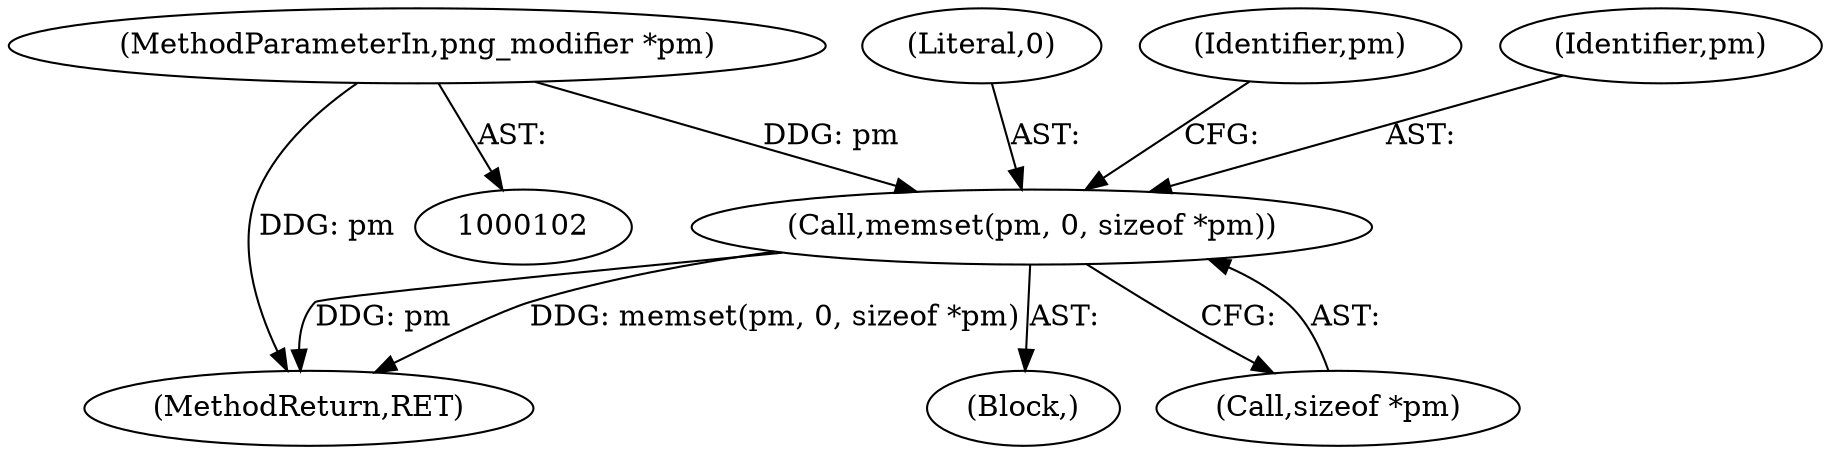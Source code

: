 digraph "0_Android_9d4853418ab2f754c2b63e091c29c5529b8b86ca_104@API" {
"1000105" [label="(Call,memset(pm, 0, sizeof *pm))"];
"1000103" [label="(MethodParameterIn,png_modifier *pm)"];
"1000300" [label="(MethodReturn,RET)"];
"1000107" [label="(Literal,0)"];
"1000114" [label="(Identifier,pm)"];
"1000103" [label="(MethodParameterIn,png_modifier *pm)"];
"1000106" [label="(Identifier,pm)"];
"1000105" [label="(Call,memset(pm, 0, sizeof *pm))"];
"1000104" [label="(Block,)"];
"1000108" [label="(Call,sizeof *pm)"];
"1000105" -> "1000104"  [label="AST: "];
"1000105" -> "1000108"  [label="CFG: "];
"1000106" -> "1000105"  [label="AST: "];
"1000107" -> "1000105"  [label="AST: "];
"1000108" -> "1000105"  [label="AST: "];
"1000114" -> "1000105"  [label="CFG: "];
"1000105" -> "1000300"  [label="DDG: memset(pm, 0, sizeof *pm)"];
"1000105" -> "1000300"  [label="DDG: pm"];
"1000103" -> "1000105"  [label="DDG: pm"];
"1000103" -> "1000102"  [label="AST: "];
"1000103" -> "1000300"  [label="DDG: pm"];
}

